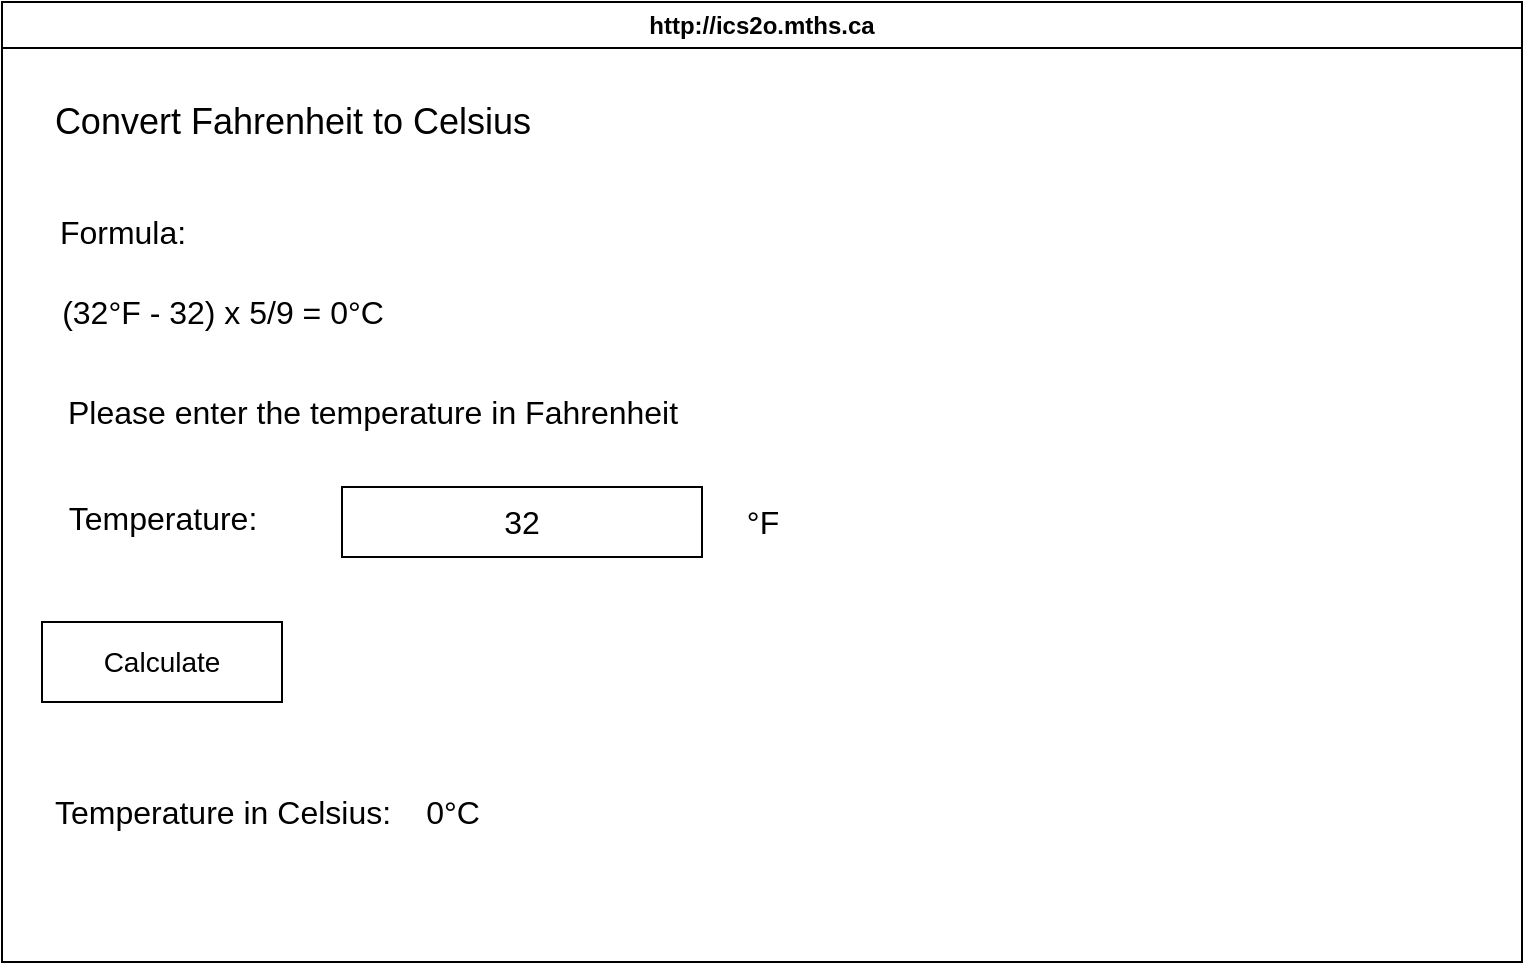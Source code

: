 <mxfile>
    <diagram id="HIP3nbAZw_EuaXWnEj3U" name="Page-1">
        <mxGraphModel dx="474" dy="735" grid="1" gridSize="10" guides="1" tooltips="1" connect="1" arrows="1" fold="1" page="1" pageScale="1" pageWidth="850" pageHeight="1100" math="0" shadow="0">
            <root>
                <mxCell id="0"/>
                <mxCell id="1" parent="0"/>
                <mxCell id="7" value="http://ics2o.mths.ca" style="swimlane;whiteSpace=wrap;html=1;" parent="1" vertex="1">
                    <mxGeometry x="50" y="40" width="760" height="480" as="geometry"/>
                </mxCell>
                <mxCell id="8" value="&lt;div style=&quot;font-size: 18px;&quot;&gt;Convert Fahrenheit to Celsius&lt;/div&gt;" style="text;html=1;align=center;verticalAlign=middle;resizable=0;points=[];autosize=1;strokeColor=none;fillColor=none;fontSize=18;" parent="7" vertex="1">
                    <mxGeometry x="15" y="40" width="260" height="40" as="geometry"/>
                </mxCell>
                <mxCell id="9" value="Please enter the temperature in Fahrenheit" style="text;html=1;align=center;verticalAlign=middle;resizable=0;points=[];autosize=1;strokeColor=none;fillColor=none;fontSize=16;" parent="7" vertex="1">
                    <mxGeometry x="20" y="190" width="330" height="30" as="geometry"/>
                </mxCell>
                <mxCell id="10" value="Temperature:" style="text;html=1;align=center;verticalAlign=middle;resizable=0;points=[];autosize=1;strokeColor=none;fillColor=none;fontSize=16;" parent="7" vertex="1">
                    <mxGeometry x="20" y="242.5" width="120" height="30" as="geometry"/>
                </mxCell>
                <mxCell id="11" value="32" style="rounded=0;whiteSpace=wrap;html=1;fontSize=16;" parent="7" vertex="1">
                    <mxGeometry x="170" y="242.5" width="180" height="35" as="geometry"/>
                </mxCell>
                <mxCell id="12" value="Temperature in Celsius:" style="text;html=1;align=center;verticalAlign=middle;resizable=0;points=[];autosize=1;strokeColor=none;fillColor=none;fontSize=16;" parent="7" vertex="1">
                    <mxGeometry x="15" y="390" width="190" height="30" as="geometry"/>
                </mxCell>
                <mxCell id="13" value="Formula:" style="text;html=1;align=center;verticalAlign=middle;resizable=0;points=[];autosize=1;strokeColor=none;fillColor=none;fontSize=16;" parent="7" vertex="1">
                    <mxGeometry x="15" y="100" width="90" height="30" as="geometry"/>
                </mxCell>
                <mxCell id="14" value="(32°F - 32) x 5/9 = 0°C" style="text;html=1;align=center;verticalAlign=middle;resizable=0;points=[];autosize=1;strokeColor=none;fillColor=none;fontSize=16;" parent="7" vertex="1">
                    <mxGeometry x="20" y="140" width="180" height="30" as="geometry"/>
                </mxCell>
                <mxCell id="15" value="0°C" style="text;html=1;align=center;verticalAlign=middle;resizable=0;points=[];autosize=1;strokeColor=none;fillColor=none;fontSize=16;" parent="7" vertex="1">
                    <mxGeometry x="200" y="390" width="50" height="30" as="geometry"/>
                </mxCell>
                <mxCell id="16" value="Calculate" style="rounded=0;whiteSpace=wrap;html=1;fontSize=14;" vertex="1" parent="7">
                    <mxGeometry x="20" y="310" width="120" height="40" as="geometry"/>
                </mxCell>
                <mxCell id="17" value="&lt;span style=&quot;font-size: 16px;&quot;&gt;°F&lt;/span&gt;" style="text;html=1;align=center;verticalAlign=middle;resizable=0;points=[];autosize=1;strokeColor=none;fillColor=none;fontSize=14;" vertex="1" parent="7">
                    <mxGeometry x="360" y="245" width="40" height="30" as="geometry"/>
                </mxCell>
                <mxCell id="18" value="" style="shape=image;verticalLabelPosition=bottom;labelBackgroundColor=default;verticalAlign=top;aspect=fixed;imageAspect=0;image=https://ubiquitous-palm-tree-wr746rrp7w76fg655-5500.app.github.dev/images/fahrenheit_to_celsius.jpeg;" vertex="1" parent="7">
                    <mxGeometry x="480" y="100" width="219" height="164.04" as="geometry"/>
                </mxCell>
            </root>
        </mxGraphModel>
    </diagram>
</mxfile>
